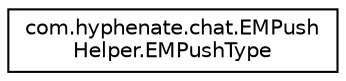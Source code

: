 digraph "类继承关系图"
{
  edge [fontname="Helvetica",fontsize="10",labelfontname="Helvetica",labelfontsize="10"];
  node [fontname="Helvetica",fontsize="10",shape=record];
  rankdir="LR";
  Node1 [label="com.hyphenate.chat.EMPush\lHelper.EMPushType",height=0.2,width=0.4,color="black", fillcolor="white", style="filled",URL="$enumcom_1_1hyphenate_1_1chat_1_1EMPushHelper_1_1EMPushType.html"];
}

